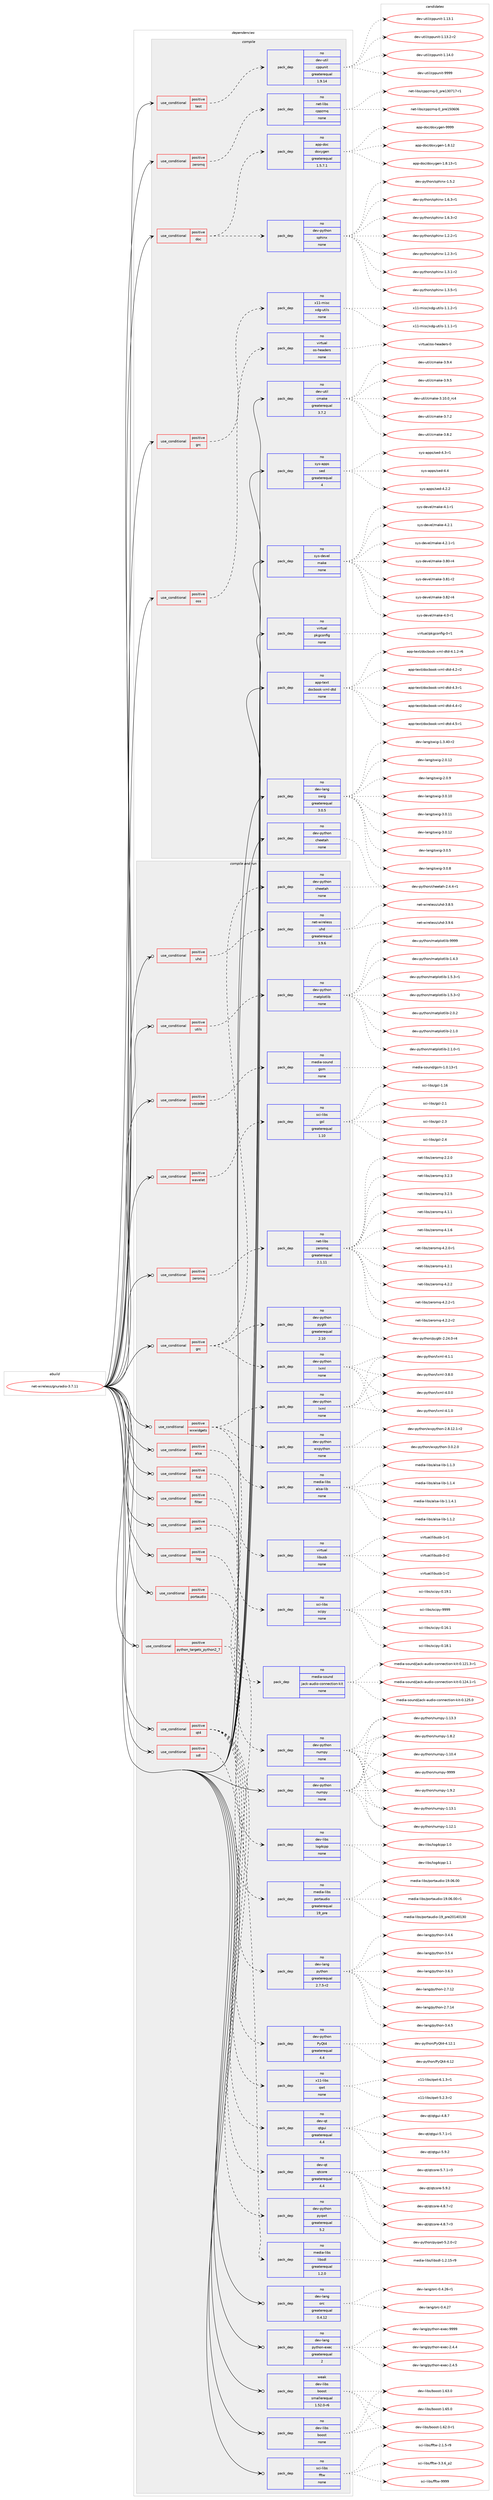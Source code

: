 digraph prolog {

# *************
# Graph options
# *************

newrank=true;
concentrate=true;
compound=true;
graph [rankdir=LR,fontname=Helvetica,fontsize=10,ranksep=1.5];#, ranksep=2.5, nodesep=0.2];
edge  [arrowhead=vee];
node  [fontname=Helvetica,fontsize=10];

# **********
# The ebuild
# **********

subgraph cluster_leftcol {
color=gray;
rank=same;
label=<<i>ebuild</i>>;
id [label="net-wireless/gnuradio-3.7.11", color=red, width=4, href="../net-wireless/gnuradio-3.7.11.svg"];
}

# ****************
# The dependencies
# ****************

subgraph cluster_midcol {
color=gray;
label=<<i>dependencies</i>>;
subgraph cluster_compile {
fillcolor="#eeeeee";
style=filled;
label=<<i>compile</i>>;
subgraph cond108592 {
dependency439272 [label=<<TABLE BORDER="0" CELLBORDER="1" CELLSPACING="0" CELLPADDING="4"><TR><TD ROWSPAN="3" CELLPADDING="10">use_conditional</TD></TR><TR><TD>positive</TD></TR><TR><TD>doc</TD></TR></TABLE>>, shape=none, color=red];
subgraph pack323053 {
dependency439273 [label=<<TABLE BORDER="0" CELLBORDER="1" CELLSPACING="0" CELLPADDING="4" WIDTH="220"><TR><TD ROWSPAN="6" CELLPADDING="30">pack_dep</TD></TR><TR><TD WIDTH="110">no</TD></TR><TR><TD>app-doc</TD></TR><TR><TD>doxygen</TD></TR><TR><TD>greaterequal</TD></TR><TR><TD>1.5.7.1</TD></TR></TABLE>>, shape=none, color=blue];
}
dependency439272:e -> dependency439273:w [weight=20,style="dashed",arrowhead="vee"];
subgraph pack323054 {
dependency439274 [label=<<TABLE BORDER="0" CELLBORDER="1" CELLSPACING="0" CELLPADDING="4" WIDTH="220"><TR><TD ROWSPAN="6" CELLPADDING="30">pack_dep</TD></TR><TR><TD WIDTH="110">no</TD></TR><TR><TD>dev-python</TD></TR><TR><TD>sphinx</TD></TR><TR><TD>none</TD></TR><TR><TD></TD></TR></TABLE>>, shape=none, color=blue];
}
dependency439272:e -> dependency439274:w [weight=20,style="dashed",arrowhead="vee"];
}
id:e -> dependency439272:w [weight=20,style="solid",arrowhead="vee"];
subgraph cond108593 {
dependency439275 [label=<<TABLE BORDER="0" CELLBORDER="1" CELLSPACING="0" CELLPADDING="4"><TR><TD ROWSPAN="3" CELLPADDING="10">use_conditional</TD></TR><TR><TD>positive</TD></TR><TR><TD>grc</TD></TR></TABLE>>, shape=none, color=red];
subgraph pack323055 {
dependency439276 [label=<<TABLE BORDER="0" CELLBORDER="1" CELLSPACING="0" CELLPADDING="4" WIDTH="220"><TR><TD ROWSPAN="6" CELLPADDING="30">pack_dep</TD></TR><TR><TD WIDTH="110">no</TD></TR><TR><TD>x11-misc</TD></TR><TR><TD>xdg-utils</TD></TR><TR><TD>none</TD></TR><TR><TD></TD></TR></TABLE>>, shape=none, color=blue];
}
dependency439275:e -> dependency439276:w [weight=20,style="dashed",arrowhead="vee"];
}
id:e -> dependency439275:w [weight=20,style="solid",arrowhead="vee"];
subgraph cond108594 {
dependency439277 [label=<<TABLE BORDER="0" CELLBORDER="1" CELLSPACING="0" CELLPADDING="4"><TR><TD ROWSPAN="3" CELLPADDING="10">use_conditional</TD></TR><TR><TD>positive</TD></TR><TR><TD>oss</TD></TR></TABLE>>, shape=none, color=red];
subgraph pack323056 {
dependency439278 [label=<<TABLE BORDER="0" CELLBORDER="1" CELLSPACING="0" CELLPADDING="4" WIDTH="220"><TR><TD ROWSPAN="6" CELLPADDING="30">pack_dep</TD></TR><TR><TD WIDTH="110">no</TD></TR><TR><TD>virtual</TD></TR><TR><TD>os-headers</TD></TR><TR><TD>none</TD></TR><TR><TD></TD></TR></TABLE>>, shape=none, color=blue];
}
dependency439277:e -> dependency439278:w [weight=20,style="dashed",arrowhead="vee"];
}
id:e -> dependency439277:w [weight=20,style="solid",arrowhead="vee"];
subgraph cond108595 {
dependency439279 [label=<<TABLE BORDER="0" CELLBORDER="1" CELLSPACING="0" CELLPADDING="4"><TR><TD ROWSPAN="3" CELLPADDING="10">use_conditional</TD></TR><TR><TD>positive</TD></TR><TR><TD>test</TD></TR></TABLE>>, shape=none, color=red];
subgraph pack323057 {
dependency439280 [label=<<TABLE BORDER="0" CELLBORDER="1" CELLSPACING="0" CELLPADDING="4" WIDTH="220"><TR><TD ROWSPAN="6" CELLPADDING="30">pack_dep</TD></TR><TR><TD WIDTH="110">no</TD></TR><TR><TD>dev-util</TD></TR><TR><TD>cppunit</TD></TR><TR><TD>greaterequal</TD></TR><TR><TD>1.9.14</TD></TR></TABLE>>, shape=none, color=blue];
}
dependency439279:e -> dependency439280:w [weight=20,style="dashed",arrowhead="vee"];
}
id:e -> dependency439279:w [weight=20,style="solid",arrowhead="vee"];
subgraph cond108596 {
dependency439281 [label=<<TABLE BORDER="0" CELLBORDER="1" CELLSPACING="0" CELLPADDING="4"><TR><TD ROWSPAN="3" CELLPADDING="10">use_conditional</TD></TR><TR><TD>positive</TD></TR><TR><TD>zeromq</TD></TR></TABLE>>, shape=none, color=red];
subgraph pack323058 {
dependency439282 [label=<<TABLE BORDER="0" CELLBORDER="1" CELLSPACING="0" CELLPADDING="4" WIDTH="220"><TR><TD ROWSPAN="6" CELLPADDING="30">pack_dep</TD></TR><TR><TD WIDTH="110">no</TD></TR><TR><TD>net-libs</TD></TR><TR><TD>cppzmq</TD></TR><TR><TD>none</TD></TR><TR><TD></TD></TR></TABLE>>, shape=none, color=blue];
}
dependency439281:e -> dependency439282:w [weight=20,style="dashed",arrowhead="vee"];
}
id:e -> dependency439281:w [weight=20,style="solid",arrowhead="vee"];
subgraph pack323059 {
dependency439283 [label=<<TABLE BORDER="0" CELLBORDER="1" CELLSPACING="0" CELLPADDING="4" WIDTH="220"><TR><TD ROWSPAN="6" CELLPADDING="30">pack_dep</TD></TR><TR><TD WIDTH="110">no</TD></TR><TR><TD>app-text</TD></TR><TR><TD>docbook-xml-dtd</TD></TR><TR><TD>none</TD></TR><TR><TD></TD></TR></TABLE>>, shape=none, color=blue];
}
id:e -> dependency439283:w [weight=20,style="solid",arrowhead="vee"];
subgraph pack323060 {
dependency439284 [label=<<TABLE BORDER="0" CELLBORDER="1" CELLSPACING="0" CELLPADDING="4" WIDTH="220"><TR><TD ROWSPAN="6" CELLPADDING="30">pack_dep</TD></TR><TR><TD WIDTH="110">no</TD></TR><TR><TD>dev-lang</TD></TR><TR><TD>swig</TD></TR><TR><TD>greaterequal</TD></TR><TR><TD>3.0.5</TD></TR></TABLE>>, shape=none, color=blue];
}
id:e -> dependency439284:w [weight=20,style="solid",arrowhead="vee"];
subgraph pack323061 {
dependency439285 [label=<<TABLE BORDER="0" CELLBORDER="1" CELLSPACING="0" CELLPADDING="4" WIDTH="220"><TR><TD ROWSPAN="6" CELLPADDING="30">pack_dep</TD></TR><TR><TD WIDTH="110">no</TD></TR><TR><TD>dev-python</TD></TR><TR><TD>cheetah</TD></TR><TR><TD>none</TD></TR><TR><TD></TD></TR></TABLE>>, shape=none, color=blue];
}
id:e -> dependency439285:w [weight=20,style="solid",arrowhead="vee"];
subgraph pack323062 {
dependency439286 [label=<<TABLE BORDER="0" CELLBORDER="1" CELLSPACING="0" CELLPADDING="4" WIDTH="220"><TR><TD ROWSPAN="6" CELLPADDING="30">pack_dep</TD></TR><TR><TD WIDTH="110">no</TD></TR><TR><TD>dev-util</TD></TR><TR><TD>cmake</TD></TR><TR><TD>greaterequal</TD></TR><TR><TD>3.7.2</TD></TR></TABLE>>, shape=none, color=blue];
}
id:e -> dependency439286:w [weight=20,style="solid",arrowhead="vee"];
subgraph pack323063 {
dependency439287 [label=<<TABLE BORDER="0" CELLBORDER="1" CELLSPACING="0" CELLPADDING="4" WIDTH="220"><TR><TD ROWSPAN="6" CELLPADDING="30">pack_dep</TD></TR><TR><TD WIDTH="110">no</TD></TR><TR><TD>sys-apps</TD></TR><TR><TD>sed</TD></TR><TR><TD>greaterequal</TD></TR><TR><TD>4</TD></TR></TABLE>>, shape=none, color=blue];
}
id:e -> dependency439287:w [weight=20,style="solid",arrowhead="vee"];
subgraph pack323064 {
dependency439288 [label=<<TABLE BORDER="0" CELLBORDER="1" CELLSPACING="0" CELLPADDING="4" WIDTH="220"><TR><TD ROWSPAN="6" CELLPADDING="30">pack_dep</TD></TR><TR><TD WIDTH="110">no</TD></TR><TR><TD>sys-devel</TD></TR><TR><TD>make</TD></TR><TR><TD>none</TD></TR><TR><TD></TD></TR></TABLE>>, shape=none, color=blue];
}
id:e -> dependency439288:w [weight=20,style="solid",arrowhead="vee"];
subgraph pack323065 {
dependency439289 [label=<<TABLE BORDER="0" CELLBORDER="1" CELLSPACING="0" CELLPADDING="4" WIDTH="220"><TR><TD ROWSPAN="6" CELLPADDING="30">pack_dep</TD></TR><TR><TD WIDTH="110">no</TD></TR><TR><TD>virtual</TD></TR><TR><TD>pkgconfig</TD></TR><TR><TD>none</TD></TR><TR><TD></TD></TR></TABLE>>, shape=none, color=blue];
}
id:e -> dependency439289:w [weight=20,style="solid",arrowhead="vee"];
}
subgraph cluster_compileandrun {
fillcolor="#eeeeee";
style=filled;
label=<<i>compile and run</i>>;
subgraph cond108597 {
dependency439290 [label=<<TABLE BORDER="0" CELLBORDER="1" CELLSPACING="0" CELLPADDING="4"><TR><TD ROWSPAN="3" CELLPADDING="10">use_conditional</TD></TR><TR><TD>positive</TD></TR><TR><TD>alsa</TD></TR></TABLE>>, shape=none, color=red];
subgraph pack323066 {
dependency439291 [label=<<TABLE BORDER="0" CELLBORDER="1" CELLSPACING="0" CELLPADDING="4" WIDTH="220"><TR><TD ROWSPAN="6" CELLPADDING="30">pack_dep</TD></TR><TR><TD WIDTH="110">no</TD></TR><TR><TD>media-libs</TD></TR><TR><TD>alsa-lib</TD></TR><TR><TD>none</TD></TR><TR><TD></TD></TR></TABLE>>, shape=none, color=blue];
}
dependency439290:e -> dependency439291:w [weight=20,style="dashed",arrowhead="vee"];
}
id:e -> dependency439290:w [weight=20,style="solid",arrowhead="odotvee"];
subgraph cond108598 {
dependency439292 [label=<<TABLE BORDER="0" CELLBORDER="1" CELLSPACING="0" CELLPADDING="4"><TR><TD ROWSPAN="3" CELLPADDING="10">use_conditional</TD></TR><TR><TD>positive</TD></TR><TR><TD>fcd</TD></TR></TABLE>>, shape=none, color=red];
subgraph pack323067 {
dependency439293 [label=<<TABLE BORDER="0" CELLBORDER="1" CELLSPACING="0" CELLPADDING="4" WIDTH="220"><TR><TD ROWSPAN="6" CELLPADDING="30">pack_dep</TD></TR><TR><TD WIDTH="110">no</TD></TR><TR><TD>virtual</TD></TR><TR><TD>libusb</TD></TR><TR><TD>none</TD></TR><TR><TD></TD></TR></TABLE>>, shape=none, color=blue];
}
dependency439292:e -> dependency439293:w [weight=20,style="dashed",arrowhead="vee"];
}
id:e -> dependency439292:w [weight=20,style="solid",arrowhead="odotvee"];
subgraph cond108599 {
dependency439294 [label=<<TABLE BORDER="0" CELLBORDER="1" CELLSPACING="0" CELLPADDING="4"><TR><TD ROWSPAN="3" CELLPADDING="10">use_conditional</TD></TR><TR><TD>positive</TD></TR><TR><TD>filter</TD></TR></TABLE>>, shape=none, color=red];
subgraph pack323068 {
dependency439295 [label=<<TABLE BORDER="0" CELLBORDER="1" CELLSPACING="0" CELLPADDING="4" WIDTH="220"><TR><TD ROWSPAN="6" CELLPADDING="30">pack_dep</TD></TR><TR><TD WIDTH="110">no</TD></TR><TR><TD>sci-libs</TD></TR><TR><TD>scipy</TD></TR><TR><TD>none</TD></TR><TR><TD></TD></TR></TABLE>>, shape=none, color=blue];
}
dependency439294:e -> dependency439295:w [weight=20,style="dashed",arrowhead="vee"];
}
id:e -> dependency439294:w [weight=20,style="solid",arrowhead="odotvee"];
subgraph cond108600 {
dependency439296 [label=<<TABLE BORDER="0" CELLBORDER="1" CELLSPACING="0" CELLPADDING="4"><TR><TD ROWSPAN="3" CELLPADDING="10">use_conditional</TD></TR><TR><TD>positive</TD></TR><TR><TD>grc</TD></TR></TABLE>>, shape=none, color=red];
subgraph pack323069 {
dependency439297 [label=<<TABLE BORDER="0" CELLBORDER="1" CELLSPACING="0" CELLPADDING="4" WIDTH="220"><TR><TD ROWSPAN="6" CELLPADDING="30">pack_dep</TD></TR><TR><TD WIDTH="110">no</TD></TR><TR><TD>dev-python</TD></TR><TR><TD>cheetah</TD></TR><TR><TD>none</TD></TR><TR><TD></TD></TR></TABLE>>, shape=none, color=blue];
}
dependency439296:e -> dependency439297:w [weight=20,style="dashed",arrowhead="vee"];
subgraph pack323070 {
dependency439298 [label=<<TABLE BORDER="0" CELLBORDER="1" CELLSPACING="0" CELLPADDING="4" WIDTH="220"><TR><TD ROWSPAN="6" CELLPADDING="30">pack_dep</TD></TR><TR><TD WIDTH="110">no</TD></TR><TR><TD>dev-python</TD></TR><TR><TD>lxml</TD></TR><TR><TD>none</TD></TR><TR><TD></TD></TR></TABLE>>, shape=none, color=blue];
}
dependency439296:e -> dependency439298:w [weight=20,style="dashed",arrowhead="vee"];
subgraph pack323071 {
dependency439299 [label=<<TABLE BORDER="0" CELLBORDER="1" CELLSPACING="0" CELLPADDING="4" WIDTH="220"><TR><TD ROWSPAN="6" CELLPADDING="30">pack_dep</TD></TR><TR><TD WIDTH="110">no</TD></TR><TR><TD>dev-python</TD></TR><TR><TD>pygtk</TD></TR><TR><TD>greaterequal</TD></TR><TR><TD>2.10</TD></TR></TABLE>>, shape=none, color=blue];
}
dependency439296:e -> dependency439299:w [weight=20,style="dashed",arrowhead="vee"];
}
id:e -> dependency439296:w [weight=20,style="solid",arrowhead="odotvee"];
subgraph cond108601 {
dependency439300 [label=<<TABLE BORDER="0" CELLBORDER="1" CELLSPACING="0" CELLPADDING="4"><TR><TD ROWSPAN="3" CELLPADDING="10">use_conditional</TD></TR><TR><TD>positive</TD></TR><TR><TD>jack</TD></TR></TABLE>>, shape=none, color=red];
subgraph pack323072 {
dependency439301 [label=<<TABLE BORDER="0" CELLBORDER="1" CELLSPACING="0" CELLPADDING="4" WIDTH="220"><TR><TD ROWSPAN="6" CELLPADDING="30">pack_dep</TD></TR><TR><TD WIDTH="110">no</TD></TR><TR><TD>media-sound</TD></TR><TR><TD>jack-audio-connection-kit</TD></TR><TR><TD>none</TD></TR><TR><TD></TD></TR></TABLE>>, shape=none, color=blue];
}
dependency439300:e -> dependency439301:w [weight=20,style="dashed",arrowhead="vee"];
}
id:e -> dependency439300:w [weight=20,style="solid",arrowhead="odotvee"];
subgraph cond108602 {
dependency439302 [label=<<TABLE BORDER="0" CELLBORDER="1" CELLSPACING="0" CELLPADDING="4"><TR><TD ROWSPAN="3" CELLPADDING="10">use_conditional</TD></TR><TR><TD>positive</TD></TR><TR><TD>log</TD></TR></TABLE>>, shape=none, color=red];
subgraph pack323073 {
dependency439303 [label=<<TABLE BORDER="0" CELLBORDER="1" CELLSPACING="0" CELLPADDING="4" WIDTH="220"><TR><TD ROWSPAN="6" CELLPADDING="30">pack_dep</TD></TR><TR><TD WIDTH="110">no</TD></TR><TR><TD>dev-libs</TD></TR><TR><TD>log4cpp</TD></TR><TR><TD>none</TD></TR><TR><TD></TD></TR></TABLE>>, shape=none, color=blue];
}
dependency439302:e -> dependency439303:w [weight=20,style="dashed",arrowhead="vee"];
}
id:e -> dependency439302:w [weight=20,style="solid",arrowhead="odotvee"];
subgraph cond108603 {
dependency439304 [label=<<TABLE BORDER="0" CELLBORDER="1" CELLSPACING="0" CELLPADDING="4"><TR><TD ROWSPAN="3" CELLPADDING="10">use_conditional</TD></TR><TR><TD>positive</TD></TR><TR><TD>portaudio</TD></TR></TABLE>>, shape=none, color=red];
subgraph pack323074 {
dependency439305 [label=<<TABLE BORDER="0" CELLBORDER="1" CELLSPACING="0" CELLPADDING="4" WIDTH="220"><TR><TD ROWSPAN="6" CELLPADDING="30">pack_dep</TD></TR><TR><TD WIDTH="110">no</TD></TR><TR><TD>media-libs</TD></TR><TR><TD>portaudio</TD></TR><TR><TD>greaterequal</TD></TR><TR><TD>19_pre</TD></TR></TABLE>>, shape=none, color=blue];
}
dependency439304:e -> dependency439305:w [weight=20,style="dashed",arrowhead="vee"];
}
id:e -> dependency439304:w [weight=20,style="solid",arrowhead="odotvee"];
subgraph cond108604 {
dependency439306 [label=<<TABLE BORDER="0" CELLBORDER="1" CELLSPACING="0" CELLPADDING="4"><TR><TD ROWSPAN="3" CELLPADDING="10">use_conditional</TD></TR><TR><TD>positive</TD></TR><TR><TD>python_targets_python2_7</TD></TR></TABLE>>, shape=none, color=red];
subgraph pack323075 {
dependency439307 [label=<<TABLE BORDER="0" CELLBORDER="1" CELLSPACING="0" CELLPADDING="4" WIDTH="220"><TR><TD ROWSPAN="6" CELLPADDING="30">pack_dep</TD></TR><TR><TD WIDTH="110">no</TD></TR><TR><TD>dev-lang</TD></TR><TR><TD>python</TD></TR><TR><TD>greaterequal</TD></TR><TR><TD>2.7.5-r2</TD></TR></TABLE>>, shape=none, color=blue];
}
dependency439306:e -> dependency439307:w [weight=20,style="dashed",arrowhead="vee"];
}
id:e -> dependency439306:w [weight=20,style="solid",arrowhead="odotvee"];
subgraph cond108605 {
dependency439308 [label=<<TABLE BORDER="0" CELLBORDER="1" CELLSPACING="0" CELLPADDING="4"><TR><TD ROWSPAN="3" CELLPADDING="10">use_conditional</TD></TR><TR><TD>positive</TD></TR><TR><TD>qt4</TD></TR></TABLE>>, shape=none, color=red];
subgraph pack323076 {
dependency439309 [label=<<TABLE BORDER="0" CELLBORDER="1" CELLSPACING="0" CELLPADDING="4" WIDTH="220"><TR><TD ROWSPAN="6" CELLPADDING="30">pack_dep</TD></TR><TR><TD WIDTH="110">no</TD></TR><TR><TD>dev-python</TD></TR><TR><TD>PyQt4</TD></TR><TR><TD>greaterequal</TD></TR><TR><TD>4.4</TD></TR></TABLE>>, shape=none, color=blue];
}
dependency439308:e -> dependency439309:w [weight=20,style="dashed",arrowhead="vee"];
subgraph pack323077 {
dependency439310 [label=<<TABLE BORDER="0" CELLBORDER="1" CELLSPACING="0" CELLPADDING="4" WIDTH="220"><TR><TD ROWSPAN="6" CELLPADDING="30">pack_dep</TD></TR><TR><TD WIDTH="110">no</TD></TR><TR><TD>dev-python</TD></TR><TR><TD>pyqwt</TD></TR><TR><TD>greaterequal</TD></TR><TR><TD>5.2</TD></TR></TABLE>>, shape=none, color=blue];
}
dependency439308:e -> dependency439310:w [weight=20,style="dashed",arrowhead="vee"];
subgraph pack323078 {
dependency439311 [label=<<TABLE BORDER="0" CELLBORDER="1" CELLSPACING="0" CELLPADDING="4" WIDTH="220"><TR><TD ROWSPAN="6" CELLPADDING="30">pack_dep</TD></TR><TR><TD WIDTH="110">no</TD></TR><TR><TD>dev-qt</TD></TR><TR><TD>qtcore</TD></TR><TR><TD>greaterequal</TD></TR><TR><TD>4.4</TD></TR></TABLE>>, shape=none, color=blue];
}
dependency439308:e -> dependency439311:w [weight=20,style="dashed",arrowhead="vee"];
subgraph pack323079 {
dependency439312 [label=<<TABLE BORDER="0" CELLBORDER="1" CELLSPACING="0" CELLPADDING="4" WIDTH="220"><TR><TD ROWSPAN="6" CELLPADDING="30">pack_dep</TD></TR><TR><TD WIDTH="110">no</TD></TR><TR><TD>dev-qt</TD></TR><TR><TD>qtgui</TD></TR><TR><TD>greaterequal</TD></TR><TR><TD>4.4</TD></TR></TABLE>>, shape=none, color=blue];
}
dependency439308:e -> dependency439312:w [weight=20,style="dashed",arrowhead="vee"];
subgraph pack323080 {
dependency439313 [label=<<TABLE BORDER="0" CELLBORDER="1" CELLSPACING="0" CELLPADDING="4" WIDTH="220"><TR><TD ROWSPAN="6" CELLPADDING="30">pack_dep</TD></TR><TR><TD WIDTH="110">no</TD></TR><TR><TD>x11-libs</TD></TR><TR><TD>qwt</TD></TR><TR><TD>none</TD></TR><TR><TD></TD></TR></TABLE>>, shape=none, color=blue];
}
dependency439308:e -> dependency439313:w [weight=20,style="dashed",arrowhead="vee"];
}
id:e -> dependency439308:w [weight=20,style="solid",arrowhead="odotvee"];
subgraph cond108606 {
dependency439314 [label=<<TABLE BORDER="0" CELLBORDER="1" CELLSPACING="0" CELLPADDING="4"><TR><TD ROWSPAN="3" CELLPADDING="10">use_conditional</TD></TR><TR><TD>positive</TD></TR><TR><TD>sdl</TD></TR></TABLE>>, shape=none, color=red];
subgraph pack323081 {
dependency439315 [label=<<TABLE BORDER="0" CELLBORDER="1" CELLSPACING="0" CELLPADDING="4" WIDTH="220"><TR><TD ROWSPAN="6" CELLPADDING="30">pack_dep</TD></TR><TR><TD WIDTH="110">no</TD></TR><TR><TD>media-libs</TD></TR><TR><TD>libsdl</TD></TR><TR><TD>greaterequal</TD></TR><TR><TD>1.2.0</TD></TR></TABLE>>, shape=none, color=blue];
}
dependency439314:e -> dependency439315:w [weight=20,style="dashed",arrowhead="vee"];
}
id:e -> dependency439314:w [weight=20,style="solid",arrowhead="odotvee"];
subgraph cond108607 {
dependency439316 [label=<<TABLE BORDER="0" CELLBORDER="1" CELLSPACING="0" CELLPADDING="4"><TR><TD ROWSPAN="3" CELLPADDING="10">use_conditional</TD></TR><TR><TD>positive</TD></TR><TR><TD>uhd</TD></TR></TABLE>>, shape=none, color=red];
subgraph pack323082 {
dependency439317 [label=<<TABLE BORDER="0" CELLBORDER="1" CELLSPACING="0" CELLPADDING="4" WIDTH="220"><TR><TD ROWSPAN="6" CELLPADDING="30">pack_dep</TD></TR><TR><TD WIDTH="110">no</TD></TR><TR><TD>net-wireless</TD></TR><TR><TD>uhd</TD></TR><TR><TD>greaterequal</TD></TR><TR><TD>3.9.6</TD></TR></TABLE>>, shape=none, color=blue];
}
dependency439316:e -> dependency439317:w [weight=20,style="dashed",arrowhead="vee"];
}
id:e -> dependency439316:w [weight=20,style="solid",arrowhead="odotvee"];
subgraph cond108608 {
dependency439318 [label=<<TABLE BORDER="0" CELLBORDER="1" CELLSPACING="0" CELLPADDING="4"><TR><TD ROWSPAN="3" CELLPADDING="10">use_conditional</TD></TR><TR><TD>positive</TD></TR><TR><TD>utils</TD></TR></TABLE>>, shape=none, color=red];
subgraph pack323083 {
dependency439319 [label=<<TABLE BORDER="0" CELLBORDER="1" CELLSPACING="0" CELLPADDING="4" WIDTH="220"><TR><TD ROWSPAN="6" CELLPADDING="30">pack_dep</TD></TR><TR><TD WIDTH="110">no</TD></TR><TR><TD>dev-python</TD></TR><TR><TD>matplotlib</TD></TR><TR><TD>none</TD></TR><TR><TD></TD></TR></TABLE>>, shape=none, color=blue];
}
dependency439318:e -> dependency439319:w [weight=20,style="dashed",arrowhead="vee"];
}
id:e -> dependency439318:w [weight=20,style="solid",arrowhead="odotvee"];
subgraph cond108609 {
dependency439320 [label=<<TABLE BORDER="0" CELLBORDER="1" CELLSPACING="0" CELLPADDING="4"><TR><TD ROWSPAN="3" CELLPADDING="10">use_conditional</TD></TR><TR><TD>positive</TD></TR><TR><TD>vocoder</TD></TR></TABLE>>, shape=none, color=red];
subgraph pack323084 {
dependency439321 [label=<<TABLE BORDER="0" CELLBORDER="1" CELLSPACING="0" CELLPADDING="4" WIDTH="220"><TR><TD ROWSPAN="6" CELLPADDING="30">pack_dep</TD></TR><TR><TD WIDTH="110">no</TD></TR><TR><TD>media-sound</TD></TR><TR><TD>gsm</TD></TR><TR><TD>none</TD></TR><TR><TD></TD></TR></TABLE>>, shape=none, color=blue];
}
dependency439320:e -> dependency439321:w [weight=20,style="dashed",arrowhead="vee"];
}
id:e -> dependency439320:w [weight=20,style="solid",arrowhead="odotvee"];
subgraph cond108610 {
dependency439322 [label=<<TABLE BORDER="0" CELLBORDER="1" CELLSPACING="0" CELLPADDING="4"><TR><TD ROWSPAN="3" CELLPADDING="10">use_conditional</TD></TR><TR><TD>positive</TD></TR><TR><TD>wavelet</TD></TR></TABLE>>, shape=none, color=red];
subgraph pack323085 {
dependency439323 [label=<<TABLE BORDER="0" CELLBORDER="1" CELLSPACING="0" CELLPADDING="4" WIDTH="220"><TR><TD ROWSPAN="6" CELLPADDING="30">pack_dep</TD></TR><TR><TD WIDTH="110">no</TD></TR><TR><TD>sci-libs</TD></TR><TR><TD>gsl</TD></TR><TR><TD>greaterequal</TD></TR><TR><TD>1.10</TD></TR></TABLE>>, shape=none, color=blue];
}
dependency439322:e -> dependency439323:w [weight=20,style="dashed",arrowhead="vee"];
}
id:e -> dependency439322:w [weight=20,style="solid",arrowhead="odotvee"];
subgraph cond108611 {
dependency439324 [label=<<TABLE BORDER="0" CELLBORDER="1" CELLSPACING="0" CELLPADDING="4"><TR><TD ROWSPAN="3" CELLPADDING="10">use_conditional</TD></TR><TR><TD>positive</TD></TR><TR><TD>wxwidgets</TD></TR></TABLE>>, shape=none, color=red];
subgraph pack323086 {
dependency439325 [label=<<TABLE BORDER="0" CELLBORDER="1" CELLSPACING="0" CELLPADDING="4" WIDTH="220"><TR><TD ROWSPAN="6" CELLPADDING="30">pack_dep</TD></TR><TR><TD WIDTH="110">no</TD></TR><TR><TD>dev-python</TD></TR><TR><TD>lxml</TD></TR><TR><TD>none</TD></TR><TR><TD></TD></TR></TABLE>>, shape=none, color=blue];
}
dependency439324:e -> dependency439325:w [weight=20,style="dashed",arrowhead="vee"];
subgraph pack323087 {
dependency439326 [label=<<TABLE BORDER="0" CELLBORDER="1" CELLSPACING="0" CELLPADDING="4" WIDTH="220"><TR><TD ROWSPAN="6" CELLPADDING="30">pack_dep</TD></TR><TR><TD WIDTH="110">no</TD></TR><TR><TD>dev-python</TD></TR><TR><TD>numpy</TD></TR><TR><TD>none</TD></TR><TR><TD></TD></TR></TABLE>>, shape=none, color=blue];
}
dependency439324:e -> dependency439326:w [weight=20,style="dashed",arrowhead="vee"];
subgraph pack323088 {
dependency439327 [label=<<TABLE BORDER="0" CELLBORDER="1" CELLSPACING="0" CELLPADDING="4" WIDTH="220"><TR><TD ROWSPAN="6" CELLPADDING="30">pack_dep</TD></TR><TR><TD WIDTH="110">no</TD></TR><TR><TD>dev-python</TD></TR><TR><TD>wxpython</TD></TR><TR><TD>none</TD></TR><TR><TD></TD></TR></TABLE>>, shape=none, color=blue];
}
dependency439324:e -> dependency439327:w [weight=20,style="dashed",arrowhead="vee"];
}
id:e -> dependency439324:w [weight=20,style="solid",arrowhead="odotvee"];
subgraph cond108612 {
dependency439328 [label=<<TABLE BORDER="0" CELLBORDER="1" CELLSPACING="0" CELLPADDING="4"><TR><TD ROWSPAN="3" CELLPADDING="10">use_conditional</TD></TR><TR><TD>positive</TD></TR><TR><TD>zeromq</TD></TR></TABLE>>, shape=none, color=red];
subgraph pack323089 {
dependency439329 [label=<<TABLE BORDER="0" CELLBORDER="1" CELLSPACING="0" CELLPADDING="4" WIDTH="220"><TR><TD ROWSPAN="6" CELLPADDING="30">pack_dep</TD></TR><TR><TD WIDTH="110">no</TD></TR><TR><TD>net-libs</TD></TR><TR><TD>zeromq</TD></TR><TR><TD>greaterequal</TD></TR><TR><TD>2.1.11</TD></TR></TABLE>>, shape=none, color=blue];
}
dependency439328:e -> dependency439329:w [weight=20,style="dashed",arrowhead="vee"];
}
id:e -> dependency439328:w [weight=20,style="solid",arrowhead="odotvee"];
subgraph pack323090 {
dependency439330 [label=<<TABLE BORDER="0" CELLBORDER="1" CELLSPACING="0" CELLPADDING="4" WIDTH="220"><TR><TD ROWSPAN="6" CELLPADDING="30">pack_dep</TD></TR><TR><TD WIDTH="110">no</TD></TR><TR><TD>dev-lang</TD></TR><TR><TD>orc</TD></TR><TR><TD>greaterequal</TD></TR><TR><TD>0.4.12</TD></TR></TABLE>>, shape=none, color=blue];
}
id:e -> dependency439330:w [weight=20,style="solid",arrowhead="odotvee"];
subgraph pack323091 {
dependency439331 [label=<<TABLE BORDER="0" CELLBORDER="1" CELLSPACING="0" CELLPADDING="4" WIDTH="220"><TR><TD ROWSPAN="6" CELLPADDING="30">pack_dep</TD></TR><TR><TD WIDTH="110">no</TD></TR><TR><TD>dev-lang</TD></TR><TR><TD>python-exec</TD></TR><TR><TD>greaterequal</TD></TR><TR><TD>2</TD></TR></TABLE>>, shape=none, color=blue];
}
id:e -> dependency439331:w [weight=20,style="solid",arrowhead="odotvee"];
subgraph pack323092 {
dependency439332 [label=<<TABLE BORDER="0" CELLBORDER="1" CELLSPACING="0" CELLPADDING="4" WIDTH="220"><TR><TD ROWSPAN="6" CELLPADDING="30">pack_dep</TD></TR><TR><TD WIDTH="110">no</TD></TR><TR><TD>dev-libs</TD></TR><TR><TD>boost</TD></TR><TR><TD>none</TD></TR><TR><TD></TD></TR></TABLE>>, shape=none, color=blue];
}
id:e -> dependency439332:w [weight=20,style="solid",arrowhead="odotvee"];
subgraph pack323093 {
dependency439333 [label=<<TABLE BORDER="0" CELLBORDER="1" CELLSPACING="0" CELLPADDING="4" WIDTH="220"><TR><TD ROWSPAN="6" CELLPADDING="30">pack_dep</TD></TR><TR><TD WIDTH="110">no</TD></TR><TR><TD>dev-python</TD></TR><TR><TD>numpy</TD></TR><TR><TD>none</TD></TR><TR><TD></TD></TR></TABLE>>, shape=none, color=blue];
}
id:e -> dependency439333:w [weight=20,style="solid",arrowhead="odotvee"];
subgraph pack323094 {
dependency439334 [label=<<TABLE BORDER="0" CELLBORDER="1" CELLSPACING="0" CELLPADDING="4" WIDTH="220"><TR><TD ROWSPAN="6" CELLPADDING="30">pack_dep</TD></TR><TR><TD WIDTH="110">no</TD></TR><TR><TD>sci-libs</TD></TR><TR><TD>fftw</TD></TR><TR><TD>none</TD></TR><TR><TD></TD></TR></TABLE>>, shape=none, color=blue];
}
id:e -> dependency439334:w [weight=20,style="solid",arrowhead="odotvee"];
subgraph pack323095 {
dependency439335 [label=<<TABLE BORDER="0" CELLBORDER="1" CELLSPACING="0" CELLPADDING="4" WIDTH="220"><TR><TD ROWSPAN="6" CELLPADDING="30">pack_dep</TD></TR><TR><TD WIDTH="110">weak</TD></TR><TR><TD>dev-libs</TD></TR><TR><TD>boost</TD></TR><TR><TD>smallerequal</TD></TR><TR><TD>1.52.0-r6</TD></TR></TABLE>>, shape=none, color=blue];
}
id:e -> dependency439335:w [weight=20,style="solid",arrowhead="odotvee"];
}
subgraph cluster_run {
fillcolor="#eeeeee";
style=filled;
label=<<i>run</i>>;
}
}

# **************
# The candidates
# **************

subgraph cluster_choices {
rank=same;
color=gray;
label=<<i>candidates</i>>;

subgraph choice323053 {
color=black;
nodesep=1;
choice9711211245100111994710011112012110310111045494656464950 [label="app-doc/doxygen-1.8.12", color=red, width=4,href="../app-doc/doxygen-1.8.12.svg"];
choice97112112451001119947100111120121103101110454946564649514511449 [label="app-doc/doxygen-1.8.13-r1", color=red, width=4,href="../app-doc/doxygen-1.8.13-r1.svg"];
choice971121124510011199471001111201211031011104557575757 [label="app-doc/doxygen-9999", color=red, width=4,href="../app-doc/doxygen-9999.svg"];
dependency439273:e -> choice9711211245100111994710011112012110310111045494656464950:w [style=dotted,weight="100"];
dependency439273:e -> choice97112112451001119947100111120121103101110454946564649514511449:w [style=dotted,weight="100"];
dependency439273:e -> choice971121124510011199471001111201211031011104557575757:w [style=dotted,weight="100"];
}
subgraph choice323054 {
color=black;
nodesep=1;
choice10010111845112121116104111110471151121041051101204549465046504511449 [label="dev-python/sphinx-1.2.2-r1", color=red, width=4,href="../dev-python/sphinx-1.2.2-r1.svg"];
choice10010111845112121116104111110471151121041051101204549465046514511449 [label="dev-python/sphinx-1.2.3-r1", color=red, width=4,href="../dev-python/sphinx-1.2.3-r1.svg"];
choice10010111845112121116104111110471151121041051101204549465146494511450 [label="dev-python/sphinx-1.3.1-r2", color=red, width=4,href="../dev-python/sphinx-1.3.1-r2.svg"];
choice10010111845112121116104111110471151121041051101204549465146534511449 [label="dev-python/sphinx-1.3.5-r1", color=red, width=4,href="../dev-python/sphinx-1.3.5-r1.svg"];
choice1001011184511212111610411111047115112104105110120454946534650 [label="dev-python/sphinx-1.5.2", color=red, width=4,href="../dev-python/sphinx-1.5.2.svg"];
choice10010111845112121116104111110471151121041051101204549465446514511449 [label="dev-python/sphinx-1.6.3-r1", color=red, width=4,href="../dev-python/sphinx-1.6.3-r1.svg"];
choice10010111845112121116104111110471151121041051101204549465446514511450 [label="dev-python/sphinx-1.6.3-r2", color=red, width=4,href="../dev-python/sphinx-1.6.3-r2.svg"];
dependency439274:e -> choice10010111845112121116104111110471151121041051101204549465046504511449:w [style=dotted,weight="100"];
dependency439274:e -> choice10010111845112121116104111110471151121041051101204549465046514511449:w [style=dotted,weight="100"];
dependency439274:e -> choice10010111845112121116104111110471151121041051101204549465146494511450:w [style=dotted,weight="100"];
dependency439274:e -> choice10010111845112121116104111110471151121041051101204549465146534511449:w [style=dotted,weight="100"];
dependency439274:e -> choice1001011184511212111610411111047115112104105110120454946534650:w [style=dotted,weight="100"];
dependency439274:e -> choice10010111845112121116104111110471151121041051101204549465446514511449:w [style=dotted,weight="100"];
dependency439274:e -> choice10010111845112121116104111110471151121041051101204549465446514511450:w [style=dotted,weight="100"];
}
subgraph choice323055 {
color=black;
nodesep=1;
choice1204949451091051159947120100103451171161051081154549464946494511449 [label="x11-misc/xdg-utils-1.1.1-r1", color=red, width=4,href="../x11-misc/xdg-utils-1.1.1-r1.svg"];
choice1204949451091051159947120100103451171161051081154549464946504511449 [label="x11-misc/xdg-utils-1.1.2-r1", color=red, width=4,href="../x11-misc/xdg-utils-1.1.2-r1.svg"];
dependency439276:e -> choice1204949451091051159947120100103451171161051081154549464946494511449:w [style=dotted,weight="100"];
dependency439276:e -> choice1204949451091051159947120100103451171161051081154549464946504511449:w [style=dotted,weight="100"];
}
subgraph choice323056 {
color=black;
nodesep=1;
choice118105114116117971084711111545104101971001011141154548 [label="virtual/os-headers-0", color=red, width=4,href="../virtual/os-headers-0.svg"];
dependency439278:e -> choice118105114116117971084711111545104101971001011141154548:w [style=dotted,weight="100"];
}
subgraph choice323057 {
color=black;
nodesep=1;
choice10010111845117116105108479911211211711010511645494649514649 [label="dev-util/cppunit-1.13.1", color=red, width=4,href="../dev-util/cppunit-1.13.1.svg"];
choice100101118451171161051084799112112117110105116454946495146504511450 [label="dev-util/cppunit-1.13.2-r2", color=red, width=4,href="../dev-util/cppunit-1.13.2-r2.svg"];
choice10010111845117116105108479911211211711010511645494649524648 [label="dev-util/cppunit-1.14.0", color=red, width=4,href="../dev-util/cppunit-1.14.0.svg"];
choice1001011184511711610510847991121121171101051164557575757 [label="dev-util/cppunit-9999", color=red, width=4,href="../dev-util/cppunit-9999.svg"];
dependency439280:e -> choice10010111845117116105108479911211211711010511645494649514649:w [style=dotted,weight="100"];
dependency439280:e -> choice100101118451171161051084799112112117110105116454946495146504511450:w [style=dotted,weight="100"];
dependency439280:e -> choice10010111845117116105108479911211211711010511645494649524648:w [style=dotted,weight="100"];
dependency439280:e -> choice1001011184511711610510847991121121171101051164557575757:w [style=dotted,weight="100"];
}
subgraph choice323058 {
color=black;
nodesep=1;
choice110101116451081059811547991121121221091134548951121141014951485549554511449 [label="net-libs/cppzmq-0_pre130717-r1", color=red, width=4,href="../net-libs/cppzmq-0_pre130717-r1.svg"];
choice11010111645108105981154799112112122109113454895112114101495348544854 [label="net-libs/cppzmq-0_pre150606", color=red, width=4,href="../net-libs/cppzmq-0_pre150606.svg"];
dependency439282:e -> choice110101116451081059811547991121121221091134548951121141014951485549554511449:w [style=dotted,weight="100"];
dependency439282:e -> choice11010111645108105981154799112112122109113454895112114101495348544854:w [style=dotted,weight="100"];
}
subgraph choice323059 {
color=black;
nodesep=1;
choice971121124511610112011647100111999811111110745120109108451001161004552464946504511454 [label="app-text/docbook-xml-dtd-4.1.2-r6", color=red, width=4,href="../app-text/docbook-xml-dtd-4.1.2-r6.svg"];
choice97112112451161011201164710011199981111111074512010910845100116100455246504511450 [label="app-text/docbook-xml-dtd-4.2-r2", color=red, width=4,href="../app-text/docbook-xml-dtd-4.2-r2.svg"];
choice97112112451161011201164710011199981111111074512010910845100116100455246514511449 [label="app-text/docbook-xml-dtd-4.3-r1", color=red, width=4,href="../app-text/docbook-xml-dtd-4.3-r1.svg"];
choice97112112451161011201164710011199981111111074512010910845100116100455246524511450 [label="app-text/docbook-xml-dtd-4.4-r2", color=red, width=4,href="../app-text/docbook-xml-dtd-4.4-r2.svg"];
choice97112112451161011201164710011199981111111074512010910845100116100455246534511449 [label="app-text/docbook-xml-dtd-4.5-r1", color=red, width=4,href="../app-text/docbook-xml-dtd-4.5-r1.svg"];
dependency439283:e -> choice971121124511610112011647100111999811111110745120109108451001161004552464946504511454:w [style=dotted,weight="100"];
dependency439283:e -> choice97112112451161011201164710011199981111111074512010910845100116100455246504511450:w [style=dotted,weight="100"];
dependency439283:e -> choice97112112451161011201164710011199981111111074512010910845100116100455246514511449:w [style=dotted,weight="100"];
dependency439283:e -> choice97112112451161011201164710011199981111111074512010910845100116100455246524511450:w [style=dotted,weight="100"];
dependency439283:e -> choice97112112451161011201164710011199981111111074512010910845100116100455246534511449:w [style=dotted,weight="100"];
}
subgraph choice323060 {
color=black;
nodesep=1;
choice100101118451089711010347115119105103454946514652484511450 [label="dev-lang/swig-1.3.40-r2", color=red, width=4,href="../dev-lang/swig-1.3.40-r2.svg"];
choice10010111845108971101034711511910510345504648464950 [label="dev-lang/swig-2.0.12", color=red, width=4,href="../dev-lang/swig-2.0.12.svg"];
choice100101118451089711010347115119105103455046484657 [label="dev-lang/swig-2.0.9", color=red, width=4,href="../dev-lang/swig-2.0.9.svg"];
choice10010111845108971101034711511910510345514648464948 [label="dev-lang/swig-3.0.10", color=red, width=4,href="../dev-lang/swig-3.0.10.svg"];
choice10010111845108971101034711511910510345514648464949 [label="dev-lang/swig-3.0.11", color=red, width=4,href="../dev-lang/swig-3.0.11.svg"];
choice10010111845108971101034711511910510345514648464950 [label="dev-lang/swig-3.0.12", color=red, width=4,href="../dev-lang/swig-3.0.12.svg"];
choice100101118451089711010347115119105103455146484653 [label="dev-lang/swig-3.0.5", color=red, width=4,href="../dev-lang/swig-3.0.5.svg"];
choice100101118451089711010347115119105103455146484656 [label="dev-lang/swig-3.0.8", color=red, width=4,href="../dev-lang/swig-3.0.8.svg"];
dependency439284:e -> choice100101118451089711010347115119105103454946514652484511450:w [style=dotted,weight="100"];
dependency439284:e -> choice10010111845108971101034711511910510345504648464950:w [style=dotted,weight="100"];
dependency439284:e -> choice100101118451089711010347115119105103455046484657:w [style=dotted,weight="100"];
dependency439284:e -> choice10010111845108971101034711511910510345514648464948:w [style=dotted,weight="100"];
dependency439284:e -> choice10010111845108971101034711511910510345514648464949:w [style=dotted,weight="100"];
dependency439284:e -> choice10010111845108971101034711511910510345514648464950:w [style=dotted,weight="100"];
dependency439284:e -> choice100101118451089711010347115119105103455146484653:w [style=dotted,weight="100"];
dependency439284:e -> choice100101118451089711010347115119105103455146484656:w [style=dotted,weight="100"];
}
subgraph choice323061 {
color=black;
nodesep=1;
choice100101118451121211161041111104799104101101116971044550465246524511449 [label="dev-python/cheetah-2.4.4-r1", color=red, width=4,href="../dev-python/cheetah-2.4.4-r1.svg"];
dependency439285:e -> choice100101118451121211161041111104799104101101116971044550465246524511449:w [style=dotted,weight="100"];
}
subgraph choice323062 {
color=black;
nodesep=1;
choice1001011184511711610510847991099710710145514649484648951149952 [label="dev-util/cmake-3.10.0_rc4", color=red, width=4,href="../dev-util/cmake-3.10.0_rc4.svg"];
choice10010111845117116105108479910997107101455146554650 [label="dev-util/cmake-3.7.2", color=red, width=4,href="../dev-util/cmake-3.7.2.svg"];
choice10010111845117116105108479910997107101455146564650 [label="dev-util/cmake-3.8.2", color=red, width=4,href="../dev-util/cmake-3.8.2.svg"];
choice10010111845117116105108479910997107101455146574652 [label="dev-util/cmake-3.9.4", color=red, width=4,href="../dev-util/cmake-3.9.4.svg"];
choice10010111845117116105108479910997107101455146574653 [label="dev-util/cmake-3.9.5", color=red, width=4,href="../dev-util/cmake-3.9.5.svg"];
dependency439286:e -> choice1001011184511711610510847991099710710145514649484648951149952:w [style=dotted,weight="100"];
dependency439286:e -> choice10010111845117116105108479910997107101455146554650:w [style=dotted,weight="100"];
dependency439286:e -> choice10010111845117116105108479910997107101455146564650:w [style=dotted,weight="100"];
dependency439286:e -> choice10010111845117116105108479910997107101455146574652:w [style=dotted,weight="100"];
dependency439286:e -> choice10010111845117116105108479910997107101455146574653:w [style=dotted,weight="100"];
}
subgraph choice323063 {
color=black;
nodesep=1;
choice115121115459711211211547115101100455246504650 [label="sys-apps/sed-4.2.2", color=red, width=4,href="../sys-apps/sed-4.2.2.svg"];
choice115121115459711211211547115101100455246514511449 [label="sys-apps/sed-4.3-r1", color=red, width=4,href="../sys-apps/sed-4.3-r1.svg"];
choice11512111545971121121154711510110045524652 [label="sys-apps/sed-4.4", color=red, width=4,href="../sys-apps/sed-4.4.svg"];
dependency439287:e -> choice115121115459711211211547115101100455246504650:w [style=dotted,weight="100"];
dependency439287:e -> choice115121115459711211211547115101100455246514511449:w [style=dotted,weight="100"];
dependency439287:e -> choice11512111545971121121154711510110045524652:w [style=dotted,weight="100"];
}
subgraph choice323064 {
color=black;
nodesep=1;
choice11512111545100101118101108471099710710145514656484511452 [label="sys-devel/make-3.80-r4", color=red, width=4,href="../sys-devel/make-3.80-r4.svg"];
choice11512111545100101118101108471099710710145514656494511450 [label="sys-devel/make-3.81-r2", color=red, width=4,href="../sys-devel/make-3.81-r2.svg"];
choice11512111545100101118101108471099710710145514656504511452 [label="sys-devel/make-3.82-r4", color=red, width=4,href="../sys-devel/make-3.82-r4.svg"];
choice115121115451001011181011084710997107101455246484511449 [label="sys-devel/make-4.0-r1", color=red, width=4,href="../sys-devel/make-4.0-r1.svg"];
choice115121115451001011181011084710997107101455246494511449 [label="sys-devel/make-4.1-r1", color=red, width=4,href="../sys-devel/make-4.1-r1.svg"];
choice115121115451001011181011084710997107101455246504649 [label="sys-devel/make-4.2.1", color=red, width=4,href="../sys-devel/make-4.2.1.svg"];
choice1151211154510010111810110847109971071014552465046494511449 [label="sys-devel/make-4.2.1-r1", color=red, width=4,href="../sys-devel/make-4.2.1-r1.svg"];
dependency439288:e -> choice11512111545100101118101108471099710710145514656484511452:w [style=dotted,weight="100"];
dependency439288:e -> choice11512111545100101118101108471099710710145514656494511450:w [style=dotted,weight="100"];
dependency439288:e -> choice11512111545100101118101108471099710710145514656504511452:w [style=dotted,weight="100"];
dependency439288:e -> choice115121115451001011181011084710997107101455246484511449:w [style=dotted,weight="100"];
dependency439288:e -> choice115121115451001011181011084710997107101455246494511449:w [style=dotted,weight="100"];
dependency439288:e -> choice115121115451001011181011084710997107101455246504649:w [style=dotted,weight="100"];
dependency439288:e -> choice1151211154510010111810110847109971071014552465046494511449:w [style=dotted,weight="100"];
}
subgraph choice323065 {
color=black;
nodesep=1;
choice11810511411611797108471121071039911111010210510345484511449 [label="virtual/pkgconfig-0-r1", color=red, width=4,href="../virtual/pkgconfig-0-r1.svg"];
dependency439289:e -> choice11810511411611797108471121071039911111010210510345484511449:w [style=dotted,weight="100"];
}
subgraph choice323066 {
color=black;
nodesep=1;
choice1091011001059745108105981154797108115974510810598454946494650 [label="media-libs/alsa-lib-1.1.2", color=red, width=4,href="../media-libs/alsa-lib-1.1.2.svg"];
choice1091011001059745108105981154797108115974510810598454946494651 [label="media-libs/alsa-lib-1.1.3", color=red, width=4,href="../media-libs/alsa-lib-1.1.3.svg"];
choice1091011001059745108105981154797108115974510810598454946494652 [label="media-libs/alsa-lib-1.1.4", color=red, width=4,href="../media-libs/alsa-lib-1.1.4.svg"];
choice10910110010597451081059811547971081159745108105984549464946524649 [label="media-libs/alsa-lib-1.1.4.1", color=red, width=4,href="../media-libs/alsa-lib-1.1.4.1.svg"];
dependency439291:e -> choice1091011001059745108105981154797108115974510810598454946494650:w [style=dotted,weight="100"];
dependency439291:e -> choice1091011001059745108105981154797108115974510810598454946494651:w [style=dotted,weight="100"];
dependency439291:e -> choice1091011001059745108105981154797108115974510810598454946494652:w [style=dotted,weight="100"];
dependency439291:e -> choice10910110010597451081059811547971081159745108105984549464946524649:w [style=dotted,weight="100"];
}
subgraph choice323067 {
color=black;
nodesep=1;
choice1181051141161179710847108105981171159845484511450 [label="virtual/libusb-0-r2", color=red, width=4,href="../virtual/libusb-0-r2.svg"];
choice1181051141161179710847108105981171159845494511449 [label="virtual/libusb-1-r1", color=red, width=4,href="../virtual/libusb-1-r1.svg"];
choice1181051141161179710847108105981171159845494511450 [label="virtual/libusb-1-r2", color=red, width=4,href="../virtual/libusb-1-r2.svg"];
dependency439293:e -> choice1181051141161179710847108105981171159845484511450:w [style=dotted,weight="100"];
dependency439293:e -> choice1181051141161179710847108105981171159845494511449:w [style=dotted,weight="100"];
dependency439293:e -> choice1181051141161179710847108105981171159845494511450:w [style=dotted,weight="100"];
}
subgraph choice323068 {
color=black;
nodesep=1;
choice115991054510810598115471159910511212145484649544649 [label="sci-libs/scipy-0.16.1", color=red, width=4,href="../sci-libs/scipy-0.16.1.svg"];
choice115991054510810598115471159910511212145484649564649 [label="sci-libs/scipy-0.18.1", color=red, width=4,href="../sci-libs/scipy-0.18.1.svg"];
choice115991054510810598115471159910511212145484649574649 [label="sci-libs/scipy-0.19.1", color=red, width=4,href="../sci-libs/scipy-0.19.1.svg"];
choice11599105451081059811547115991051121214557575757 [label="sci-libs/scipy-9999", color=red, width=4,href="../sci-libs/scipy-9999.svg"];
dependency439295:e -> choice115991054510810598115471159910511212145484649544649:w [style=dotted,weight="100"];
dependency439295:e -> choice115991054510810598115471159910511212145484649564649:w [style=dotted,weight="100"];
dependency439295:e -> choice115991054510810598115471159910511212145484649574649:w [style=dotted,weight="100"];
dependency439295:e -> choice11599105451081059811547115991051121214557575757:w [style=dotted,weight="100"];
}
subgraph choice323069 {
color=black;
nodesep=1;
choice100101118451121211161041111104799104101101116971044550465246524511449 [label="dev-python/cheetah-2.4.4-r1", color=red, width=4,href="../dev-python/cheetah-2.4.4-r1.svg"];
dependency439297:e -> choice100101118451121211161041111104799104101101116971044550465246524511449:w [style=dotted,weight="100"];
}
subgraph choice323070 {
color=black;
nodesep=1;
choice1001011184511212111610411111047108120109108455146564648 [label="dev-python/lxml-3.8.0", color=red, width=4,href="../dev-python/lxml-3.8.0.svg"];
choice1001011184511212111610411111047108120109108455246484648 [label="dev-python/lxml-4.0.0", color=red, width=4,href="../dev-python/lxml-4.0.0.svg"];
choice1001011184511212111610411111047108120109108455246494648 [label="dev-python/lxml-4.1.0", color=red, width=4,href="../dev-python/lxml-4.1.0.svg"];
choice1001011184511212111610411111047108120109108455246494649 [label="dev-python/lxml-4.1.1", color=red, width=4,href="../dev-python/lxml-4.1.1.svg"];
dependency439298:e -> choice1001011184511212111610411111047108120109108455146564648:w [style=dotted,weight="100"];
dependency439298:e -> choice1001011184511212111610411111047108120109108455246484648:w [style=dotted,weight="100"];
dependency439298:e -> choice1001011184511212111610411111047108120109108455246494648:w [style=dotted,weight="100"];
dependency439298:e -> choice1001011184511212111610411111047108120109108455246494649:w [style=dotted,weight="100"];
}
subgraph choice323071 {
color=black;
nodesep=1;
choice1001011184511212111610411111047112121103116107455046505246484511452 [label="dev-python/pygtk-2.24.0-r4", color=red, width=4,href="../dev-python/pygtk-2.24.0-r4.svg"];
dependency439299:e -> choice1001011184511212111610411111047112121103116107455046505246484511452:w [style=dotted,weight="100"];
}
subgraph choice323072 {
color=black;
nodesep=1;
choice109101100105974511511111711010047106979910745971171001051114599111110110101991161051111104510710511645484649504946514511449 [label="media-sound/jack-audio-connection-kit-0.121.3-r1", color=red, width=4,href="../media-sound/jack-audio-connection-kit-0.121.3-r1.svg"];
choice109101100105974511511111711010047106979910745971171001051114599111110110101991161051111104510710511645484649505246494511449 [label="media-sound/jack-audio-connection-kit-0.124.1-r1", color=red, width=4,href="../media-sound/jack-audio-connection-kit-0.124.1-r1.svg"];
choice10910110010597451151111171101004710697991074597117100105111459911111011010199116105111110451071051164548464950534648 [label="media-sound/jack-audio-connection-kit-0.125.0", color=red, width=4,href="../media-sound/jack-audio-connection-kit-0.125.0.svg"];
dependency439301:e -> choice109101100105974511511111711010047106979910745971171001051114599111110110101991161051111104510710511645484649504946514511449:w [style=dotted,weight="100"];
dependency439301:e -> choice109101100105974511511111711010047106979910745971171001051114599111110110101991161051111104510710511645484649505246494511449:w [style=dotted,weight="100"];
dependency439301:e -> choice10910110010597451151111171101004710697991074597117100105111459911111011010199116105111110451071051164548464950534648:w [style=dotted,weight="100"];
}
subgraph choice323073 {
color=black;
nodesep=1;
choice100101118451081059811547108111103529911211245494648 [label="dev-libs/log4cpp-1.0", color=red, width=4,href="../dev-libs/log4cpp-1.0.svg"];
choice100101118451081059811547108111103529911211245494649 [label="dev-libs/log4cpp-1.1", color=red, width=4,href="../dev-libs/log4cpp-1.1.svg"];
dependency439303:e -> choice100101118451081059811547108111103529911211245494648:w [style=dotted,weight="100"];
dependency439303:e -> choice100101118451081059811547108111103529911211245494649:w [style=dotted,weight="100"];
}
subgraph choice323074 {
color=black;
nodesep=1;
choice1091011001059745108105981154711211111411697117100105111454957464854464848 [label="media-libs/portaudio-19.06.00", color=red, width=4,href="../media-libs/portaudio-19.06.00.svg"];
choice10910110010597451081059811547112111114116971171001051114549574648544648484511449 [label="media-libs/portaudio-19.06.00-r1", color=red, width=4,href="../media-libs/portaudio-19.06.00-r1.svg"];
choice1091011001059745108105981154711211111411697117100105111454957951121141015048495248495148 [label="media-libs/portaudio-19_pre20140130", color=red, width=4,href="../media-libs/portaudio-19_pre20140130.svg"];
dependency439305:e -> choice1091011001059745108105981154711211111411697117100105111454957464854464848:w [style=dotted,weight="100"];
dependency439305:e -> choice10910110010597451081059811547112111114116971171001051114549574648544648484511449:w [style=dotted,weight="100"];
dependency439305:e -> choice1091011001059745108105981154711211111411697117100105111454957951121141015048495248495148:w [style=dotted,weight="100"];
}
subgraph choice323075 {
color=black;
nodesep=1;
choice10010111845108971101034711212111610411111045504655464950 [label="dev-lang/python-2.7.12", color=red, width=4,href="../dev-lang/python-2.7.12.svg"];
choice10010111845108971101034711212111610411111045504655464952 [label="dev-lang/python-2.7.14", color=red, width=4,href="../dev-lang/python-2.7.14.svg"];
choice100101118451089711010347112121116104111110455146524653 [label="dev-lang/python-3.4.5", color=red, width=4,href="../dev-lang/python-3.4.5.svg"];
choice100101118451089711010347112121116104111110455146524654 [label="dev-lang/python-3.4.6", color=red, width=4,href="../dev-lang/python-3.4.6.svg"];
choice100101118451089711010347112121116104111110455146534652 [label="dev-lang/python-3.5.4", color=red, width=4,href="../dev-lang/python-3.5.4.svg"];
choice100101118451089711010347112121116104111110455146544651 [label="dev-lang/python-3.6.3", color=red, width=4,href="../dev-lang/python-3.6.3.svg"];
dependency439307:e -> choice10010111845108971101034711212111610411111045504655464950:w [style=dotted,weight="100"];
dependency439307:e -> choice10010111845108971101034711212111610411111045504655464952:w [style=dotted,weight="100"];
dependency439307:e -> choice100101118451089711010347112121116104111110455146524653:w [style=dotted,weight="100"];
dependency439307:e -> choice100101118451089711010347112121116104111110455146524654:w [style=dotted,weight="100"];
dependency439307:e -> choice100101118451089711010347112121116104111110455146534652:w [style=dotted,weight="100"];
dependency439307:e -> choice100101118451089711010347112121116104111110455146544651:w [style=dotted,weight="100"];
}
subgraph choice323076 {
color=black;
nodesep=1;
choice10010111845112121116104111110478012181116524552464950 [label="dev-python/PyQt4-4.12", color=red, width=4,href="../dev-python/PyQt4-4.12.svg"];
choice100101118451121211161041111104780121811165245524649504649 [label="dev-python/PyQt4-4.12.1", color=red, width=4,href="../dev-python/PyQt4-4.12.1.svg"];
dependency439309:e -> choice10010111845112121116104111110478012181116524552464950:w [style=dotted,weight="100"];
dependency439309:e -> choice100101118451121211161041111104780121811165245524649504649:w [style=dotted,weight="100"];
}
subgraph choice323077 {
color=black;
nodesep=1;
choice10010111845112121116104111110471121211131191164553465046484511450 [label="dev-python/pyqwt-5.2.0-r2", color=red, width=4,href="../dev-python/pyqwt-5.2.0-r2.svg"];
dependency439310:e -> choice10010111845112121116104111110471121211131191164553465046484511450:w [style=dotted,weight="100"];
}
subgraph choice323078 {
color=black;
nodesep=1;
choice1001011184511311647113116991111141014552465646554511450 [label="dev-qt/qtcore-4.8.7-r2", color=red, width=4,href="../dev-qt/qtcore-4.8.7-r2.svg"];
choice1001011184511311647113116991111141014552465646554511451 [label="dev-qt/qtcore-4.8.7-r3", color=red, width=4,href="../dev-qt/qtcore-4.8.7-r3.svg"];
choice1001011184511311647113116991111141014553465546494511451 [label="dev-qt/qtcore-5.7.1-r3", color=red, width=4,href="../dev-qt/qtcore-5.7.1-r3.svg"];
choice100101118451131164711311699111114101455346574650 [label="dev-qt/qtcore-5.9.2", color=red, width=4,href="../dev-qt/qtcore-5.9.2.svg"];
dependency439311:e -> choice1001011184511311647113116991111141014552465646554511450:w [style=dotted,weight="100"];
dependency439311:e -> choice1001011184511311647113116991111141014552465646554511451:w [style=dotted,weight="100"];
dependency439311:e -> choice1001011184511311647113116991111141014553465546494511451:w [style=dotted,weight="100"];
dependency439311:e -> choice100101118451131164711311699111114101455346574650:w [style=dotted,weight="100"];
}
subgraph choice323079 {
color=black;
nodesep=1;
choice1001011184511311647113116103117105455246564655 [label="dev-qt/qtgui-4.8.7", color=red, width=4,href="../dev-qt/qtgui-4.8.7.svg"];
choice10010111845113116471131161031171054553465546494511449 [label="dev-qt/qtgui-5.7.1-r1", color=red, width=4,href="../dev-qt/qtgui-5.7.1-r1.svg"];
choice1001011184511311647113116103117105455346574650 [label="dev-qt/qtgui-5.9.2", color=red, width=4,href="../dev-qt/qtgui-5.9.2.svg"];
dependency439312:e -> choice1001011184511311647113116103117105455246564655:w [style=dotted,weight="100"];
dependency439312:e -> choice10010111845113116471131161031171054553465546494511449:w [style=dotted,weight="100"];
dependency439312:e -> choice1001011184511311647113116103117105455346574650:w [style=dotted,weight="100"];
}
subgraph choice323080 {
color=black;
nodesep=1;
choice12049494510810598115471131191164553465046514511450 [label="x11-libs/qwt-5.2.3-r2", color=red, width=4,href="../x11-libs/qwt-5.2.3-r2.svg"];
choice12049494510810598115471131191164554464946514511449 [label="x11-libs/qwt-6.1.3-r1", color=red, width=4,href="../x11-libs/qwt-6.1.3-r1.svg"];
dependency439313:e -> choice12049494510810598115471131191164553465046514511450:w [style=dotted,weight="100"];
dependency439313:e -> choice12049494510810598115471131191164554464946514511449:w [style=dotted,weight="100"];
}
subgraph choice323081 {
color=black;
nodesep=1;
choice1091011001059745108105981154710810598115100108454946504649534511457 [label="media-libs/libsdl-1.2.15-r9", color=red, width=4,href="../media-libs/libsdl-1.2.15-r9.svg"];
dependency439315:e -> choice1091011001059745108105981154710810598115100108454946504649534511457:w [style=dotted,weight="100"];
}
subgraph choice323082 {
color=black;
nodesep=1;
choice1101011164511910511410110810111511547117104100455146564653 [label="net-wireless/uhd-3.8.5", color=red, width=4,href="../net-wireless/uhd-3.8.5.svg"];
choice1101011164511910511410110810111511547117104100455146574654 [label="net-wireless/uhd-3.9.6", color=red, width=4,href="../net-wireless/uhd-3.9.6.svg"];
dependency439317:e -> choice1101011164511910511410110810111511547117104100455146564653:w [style=dotted,weight="100"];
dependency439317:e -> choice1101011164511910511410110810111511547117104100455146574654:w [style=dotted,weight="100"];
}
subgraph choice323083 {
color=black;
nodesep=1;
choice10010111845112121116104111110471099711611210811111610810598454946524651 [label="dev-python/matplotlib-1.4.3", color=red, width=4,href="../dev-python/matplotlib-1.4.3.svg"];
choice100101118451121211161041111104710997116112108111116108105984549465346514511449 [label="dev-python/matplotlib-1.5.3-r1", color=red, width=4,href="../dev-python/matplotlib-1.5.3-r1.svg"];
choice100101118451121211161041111104710997116112108111116108105984549465346514511450 [label="dev-python/matplotlib-1.5.3-r2", color=red, width=4,href="../dev-python/matplotlib-1.5.3-r2.svg"];
choice10010111845112121116104111110471099711611210811111610810598455046484650 [label="dev-python/matplotlib-2.0.2", color=red, width=4,href="../dev-python/matplotlib-2.0.2.svg"];
choice10010111845112121116104111110471099711611210811111610810598455046494648 [label="dev-python/matplotlib-2.1.0", color=red, width=4,href="../dev-python/matplotlib-2.1.0.svg"];
choice100101118451121211161041111104710997116112108111116108105984550464946484511449 [label="dev-python/matplotlib-2.1.0-r1", color=red, width=4,href="../dev-python/matplotlib-2.1.0-r1.svg"];
choice100101118451121211161041111104710997116112108111116108105984557575757 [label="dev-python/matplotlib-9999", color=red, width=4,href="../dev-python/matplotlib-9999.svg"];
dependency439319:e -> choice10010111845112121116104111110471099711611210811111610810598454946524651:w [style=dotted,weight="100"];
dependency439319:e -> choice100101118451121211161041111104710997116112108111116108105984549465346514511449:w [style=dotted,weight="100"];
dependency439319:e -> choice100101118451121211161041111104710997116112108111116108105984549465346514511450:w [style=dotted,weight="100"];
dependency439319:e -> choice10010111845112121116104111110471099711611210811111610810598455046484650:w [style=dotted,weight="100"];
dependency439319:e -> choice10010111845112121116104111110471099711611210811111610810598455046494648:w [style=dotted,weight="100"];
dependency439319:e -> choice100101118451121211161041111104710997116112108111116108105984550464946484511449:w [style=dotted,weight="100"];
dependency439319:e -> choice100101118451121211161041111104710997116112108111116108105984557575757:w [style=dotted,weight="100"];
}
subgraph choice323084 {
color=black;
nodesep=1;
choice109101100105974511511111711010047103115109454946484649514511449 [label="media-sound/gsm-1.0.13-r1", color=red, width=4,href="../media-sound/gsm-1.0.13-r1.svg"];
dependency439321:e -> choice109101100105974511511111711010047103115109454946484649514511449:w [style=dotted,weight="100"];
}
subgraph choice323085 {
color=black;
nodesep=1;
choice115991054510810598115471031151084549464954 [label="sci-libs/gsl-1.16", color=red, width=4,href="../sci-libs/gsl-1.16.svg"];
choice1159910545108105981154710311510845504649 [label="sci-libs/gsl-2.1", color=red, width=4,href="../sci-libs/gsl-2.1.svg"];
choice1159910545108105981154710311510845504651 [label="sci-libs/gsl-2.3", color=red, width=4,href="../sci-libs/gsl-2.3.svg"];
choice1159910545108105981154710311510845504652 [label="sci-libs/gsl-2.4", color=red, width=4,href="../sci-libs/gsl-2.4.svg"];
dependency439323:e -> choice115991054510810598115471031151084549464954:w [style=dotted,weight="100"];
dependency439323:e -> choice1159910545108105981154710311510845504649:w [style=dotted,weight="100"];
dependency439323:e -> choice1159910545108105981154710311510845504651:w [style=dotted,weight="100"];
dependency439323:e -> choice1159910545108105981154710311510845504652:w [style=dotted,weight="100"];
}
subgraph choice323086 {
color=black;
nodesep=1;
choice1001011184511212111610411111047108120109108455146564648 [label="dev-python/lxml-3.8.0", color=red, width=4,href="../dev-python/lxml-3.8.0.svg"];
choice1001011184511212111610411111047108120109108455246484648 [label="dev-python/lxml-4.0.0", color=red, width=4,href="../dev-python/lxml-4.0.0.svg"];
choice1001011184511212111610411111047108120109108455246494648 [label="dev-python/lxml-4.1.0", color=red, width=4,href="../dev-python/lxml-4.1.0.svg"];
choice1001011184511212111610411111047108120109108455246494649 [label="dev-python/lxml-4.1.1", color=red, width=4,href="../dev-python/lxml-4.1.1.svg"];
dependency439325:e -> choice1001011184511212111610411111047108120109108455146564648:w [style=dotted,weight="100"];
dependency439325:e -> choice1001011184511212111610411111047108120109108455246484648:w [style=dotted,weight="100"];
dependency439325:e -> choice1001011184511212111610411111047108120109108455246494648:w [style=dotted,weight="100"];
dependency439325:e -> choice1001011184511212111610411111047108120109108455246494649:w [style=dotted,weight="100"];
}
subgraph choice323087 {
color=black;
nodesep=1;
choice100101118451121211161041111104711011710911212145494649484652 [label="dev-python/numpy-1.10.4", color=red, width=4,href="../dev-python/numpy-1.10.4.svg"];
choice100101118451121211161041111104711011710911212145494649504649 [label="dev-python/numpy-1.12.1", color=red, width=4,href="../dev-python/numpy-1.12.1.svg"];
choice100101118451121211161041111104711011710911212145494649514649 [label="dev-python/numpy-1.13.1", color=red, width=4,href="../dev-python/numpy-1.13.1.svg"];
choice100101118451121211161041111104711011710911212145494649514651 [label="dev-python/numpy-1.13.3", color=red, width=4,href="../dev-python/numpy-1.13.3.svg"];
choice1001011184511212111610411111047110117109112121454946564650 [label="dev-python/numpy-1.8.2", color=red, width=4,href="../dev-python/numpy-1.8.2.svg"];
choice1001011184511212111610411111047110117109112121454946574650 [label="dev-python/numpy-1.9.2", color=red, width=4,href="../dev-python/numpy-1.9.2.svg"];
choice10010111845112121116104111110471101171091121214557575757 [label="dev-python/numpy-9999", color=red, width=4,href="../dev-python/numpy-9999.svg"];
dependency439326:e -> choice100101118451121211161041111104711011710911212145494649484652:w [style=dotted,weight="100"];
dependency439326:e -> choice100101118451121211161041111104711011710911212145494649504649:w [style=dotted,weight="100"];
dependency439326:e -> choice100101118451121211161041111104711011710911212145494649514649:w [style=dotted,weight="100"];
dependency439326:e -> choice100101118451121211161041111104711011710911212145494649514651:w [style=dotted,weight="100"];
dependency439326:e -> choice1001011184511212111610411111047110117109112121454946564650:w [style=dotted,weight="100"];
dependency439326:e -> choice1001011184511212111610411111047110117109112121454946574650:w [style=dotted,weight="100"];
dependency439326:e -> choice10010111845112121116104111110471101171091121214557575757:w [style=dotted,weight="100"];
}
subgraph choice323088 {
color=black;
nodesep=1;
choice10010111845112121116104111110471191201121211161041111104550465646495046494511450 [label="dev-python/wxpython-2.8.12.1-r2", color=red, width=4,href="../dev-python/wxpython-2.8.12.1-r2.svg"];
choice10010111845112121116104111110471191201121211161041111104551464846504648 [label="dev-python/wxpython-3.0.2.0", color=red, width=4,href="../dev-python/wxpython-3.0.2.0.svg"];
dependency439327:e -> choice10010111845112121116104111110471191201121211161041111104550465646495046494511450:w [style=dotted,weight="100"];
dependency439327:e -> choice10010111845112121116104111110471191201121211161041111104551464846504648:w [style=dotted,weight="100"];
}
subgraph choice323089 {
color=black;
nodesep=1;
choice110101116451081059811547122101114111109113455046504648 [label="net-libs/zeromq-2.2.0", color=red, width=4,href="../net-libs/zeromq-2.2.0.svg"];
choice110101116451081059811547122101114111109113455146504651 [label="net-libs/zeromq-3.2.3", color=red, width=4,href="../net-libs/zeromq-3.2.3.svg"];
choice110101116451081059811547122101114111109113455146504653 [label="net-libs/zeromq-3.2.5", color=red, width=4,href="../net-libs/zeromq-3.2.5.svg"];
choice110101116451081059811547122101114111109113455246494649 [label="net-libs/zeromq-4.1.1", color=red, width=4,href="../net-libs/zeromq-4.1.1.svg"];
choice110101116451081059811547122101114111109113455246494654 [label="net-libs/zeromq-4.1.6", color=red, width=4,href="../net-libs/zeromq-4.1.6.svg"];
choice1101011164510810598115471221011141111091134552465046484511449 [label="net-libs/zeromq-4.2.0-r1", color=red, width=4,href="../net-libs/zeromq-4.2.0-r1.svg"];
choice110101116451081059811547122101114111109113455246504649 [label="net-libs/zeromq-4.2.1", color=red, width=4,href="../net-libs/zeromq-4.2.1.svg"];
choice110101116451081059811547122101114111109113455246504650 [label="net-libs/zeromq-4.2.2", color=red, width=4,href="../net-libs/zeromq-4.2.2.svg"];
choice1101011164510810598115471221011141111091134552465046504511449 [label="net-libs/zeromq-4.2.2-r1", color=red, width=4,href="../net-libs/zeromq-4.2.2-r1.svg"];
choice1101011164510810598115471221011141111091134552465046504511450 [label="net-libs/zeromq-4.2.2-r2", color=red, width=4,href="../net-libs/zeromq-4.2.2-r2.svg"];
dependency439329:e -> choice110101116451081059811547122101114111109113455046504648:w [style=dotted,weight="100"];
dependency439329:e -> choice110101116451081059811547122101114111109113455146504651:w [style=dotted,weight="100"];
dependency439329:e -> choice110101116451081059811547122101114111109113455146504653:w [style=dotted,weight="100"];
dependency439329:e -> choice110101116451081059811547122101114111109113455246494649:w [style=dotted,weight="100"];
dependency439329:e -> choice110101116451081059811547122101114111109113455246494654:w [style=dotted,weight="100"];
dependency439329:e -> choice1101011164510810598115471221011141111091134552465046484511449:w [style=dotted,weight="100"];
dependency439329:e -> choice110101116451081059811547122101114111109113455246504649:w [style=dotted,weight="100"];
dependency439329:e -> choice110101116451081059811547122101114111109113455246504650:w [style=dotted,weight="100"];
dependency439329:e -> choice1101011164510810598115471221011141111091134552465046504511449:w [style=dotted,weight="100"];
dependency439329:e -> choice1101011164510810598115471221011141111091134552465046504511450:w [style=dotted,weight="100"];
}
subgraph choice323090 {
color=black;
nodesep=1;
choice10010111845108971101034711111499454846524650544511449 [label="dev-lang/orc-0.4.26-r1", color=red, width=4,href="../dev-lang/orc-0.4.26-r1.svg"];
choice1001011184510897110103471111149945484652465055 [label="dev-lang/orc-0.4.27", color=red, width=4,href="../dev-lang/orc-0.4.27.svg"];
dependency439330:e -> choice10010111845108971101034711111499454846524650544511449:w [style=dotted,weight="100"];
dependency439330:e -> choice1001011184510897110103471111149945484652465055:w [style=dotted,weight="100"];
}
subgraph choice323091 {
color=black;
nodesep=1;
choice1001011184510897110103471121211161041111104510112010199455046524652 [label="dev-lang/python-exec-2.4.4", color=red, width=4,href="../dev-lang/python-exec-2.4.4.svg"];
choice1001011184510897110103471121211161041111104510112010199455046524653 [label="dev-lang/python-exec-2.4.5", color=red, width=4,href="../dev-lang/python-exec-2.4.5.svg"];
choice10010111845108971101034711212111610411111045101120101994557575757 [label="dev-lang/python-exec-9999", color=red, width=4,href="../dev-lang/python-exec-9999.svg"];
dependency439331:e -> choice1001011184510897110103471121211161041111104510112010199455046524652:w [style=dotted,weight="100"];
dependency439331:e -> choice1001011184510897110103471121211161041111104510112010199455046524653:w [style=dotted,weight="100"];
dependency439331:e -> choice10010111845108971101034711212111610411111045101120101994557575757:w [style=dotted,weight="100"];
}
subgraph choice323092 {
color=black;
nodesep=1;
choice10010111845108105981154798111111115116454946545046484511449 [label="dev-libs/boost-1.62.0-r1", color=red, width=4,href="../dev-libs/boost-1.62.0-r1.svg"];
choice1001011184510810598115479811111111511645494654514648 [label="dev-libs/boost-1.63.0", color=red, width=4,href="../dev-libs/boost-1.63.0.svg"];
choice1001011184510810598115479811111111511645494654534648 [label="dev-libs/boost-1.65.0", color=red, width=4,href="../dev-libs/boost-1.65.0.svg"];
dependency439332:e -> choice10010111845108105981154798111111115116454946545046484511449:w [style=dotted,weight="100"];
dependency439332:e -> choice1001011184510810598115479811111111511645494654514648:w [style=dotted,weight="100"];
dependency439332:e -> choice1001011184510810598115479811111111511645494654534648:w [style=dotted,weight="100"];
}
subgraph choice323093 {
color=black;
nodesep=1;
choice100101118451121211161041111104711011710911212145494649484652 [label="dev-python/numpy-1.10.4", color=red, width=4,href="../dev-python/numpy-1.10.4.svg"];
choice100101118451121211161041111104711011710911212145494649504649 [label="dev-python/numpy-1.12.1", color=red, width=4,href="../dev-python/numpy-1.12.1.svg"];
choice100101118451121211161041111104711011710911212145494649514649 [label="dev-python/numpy-1.13.1", color=red, width=4,href="../dev-python/numpy-1.13.1.svg"];
choice100101118451121211161041111104711011710911212145494649514651 [label="dev-python/numpy-1.13.3", color=red, width=4,href="../dev-python/numpy-1.13.3.svg"];
choice1001011184511212111610411111047110117109112121454946564650 [label="dev-python/numpy-1.8.2", color=red, width=4,href="../dev-python/numpy-1.8.2.svg"];
choice1001011184511212111610411111047110117109112121454946574650 [label="dev-python/numpy-1.9.2", color=red, width=4,href="../dev-python/numpy-1.9.2.svg"];
choice10010111845112121116104111110471101171091121214557575757 [label="dev-python/numpy-9999", color=red, width=4,href="../dev-python/numpy-9999.svg"];
dependency439333:e -> choice100101118451121211161041111104711011710911212145494649484652:w [style=dotted,weight="100"];
dependency439333:e -> choice100101118451121211161041111104711011710911212145494649504649:w [style=dotted,weight="100"];
dependency439333:e -> choice100101118451121211161041111104711011710911212145494649514649:w [style=dotted,weight="100"];
dependency439333:e -> choice100101118451121211161041111104711011710911212145494649514651:w [style=dotted,weight="100"];
dependency439333:e -> choice1001011184511212111610411111047110117109112121454946564650:w [style=dotted,weight="100"];
dependency439333:e -> choice1001011184511212111610411111047110117109112121454946574650:w [style=dotted,weight="100"];
dependency439333:e -> choice10010111845112121116104111110471101171091121214557575757:w [style=dotted,weight="100"];
}
subgraph choice323094 {
color=black;
nodesep=1;
choice115991054510810598115471021021161194550464946534511457 [label="sci-libs/fftw-2.1.5-r9", color=red, width=4,href="../sci-libs/fftw-2.1.5-r9.svg"];
choice115991054510810598115471021021161194551465146549511250 [label="sci-libs/fftw-3.3.6_p2", color=red, width=4,href="../sci-libs/fftw-3.3.6_p2.svg"];
choice115991054510810598115471021021161194557575757 [label="sci-libs/fftw-9999", color=red, width=4,href="../sci-libs/fftw-9999.svg"];
dependency439334:e -> choice115991054510810598115471021021161194550464946534511457:w [style=dotted,weight="100"];
dependency439334:e -> choice115991054510810598115471021021161194551465146549511250:w [style=dotted,weight="100"];
dependency439334:e -> choice115991054510810598115471021021161194557575757:w [style=dotted,weight="100"];
}
subgraph choice323095 {
color=black;
nodesep=1;
choice10010111845108105981154798111111115116454946545046484511449 [label="dev-libs/boost-1.62.0-r1", color=red, width=4,href="../dev-libs/boost-1.62.0-r1.svg"];
choice1001011184510810598115479811111111511645494654514648 [label="dev-libs/boost-1.63.0", color=red, width=4,href="../dev-libs/boost-1.63.0.svg"];
choice1001011184510810598115479811111111511645494654534648 [label="dev-libs/boost-1.65.0", color=red, width=4,href="../dev-libs/boost-1.65.0.svg"];
dependency439335:e -> choice10010111845108105981154798111111115116454946545046484511449:w [style=dotted,weight="100"];
dependency439335:e -> choice1001011184510810598115479811111111511645494654514648:w [style=dotted,weight="100"];
dependency439335:e -> choice1001011184510810598115479811111111511645494654534648:w [style=dotted,weight="100"];
}
}

}
